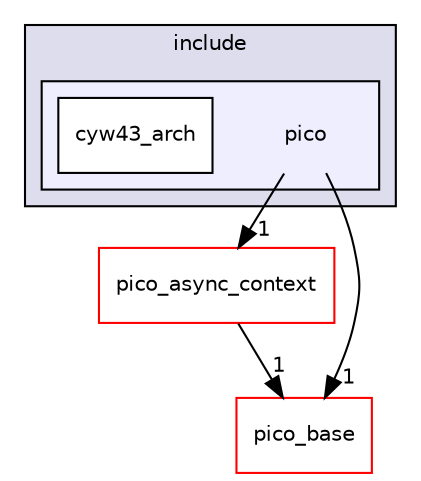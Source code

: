 digraph "pico_cyw43_arch/include/pico" {
  compound=true
  node [ fontsize="10", fontname="Helvetica"];
  edge [ labelfontsize="10", labelfontname="Helvetica"];
  subgraph clusterdir_70ea23c0fe09a55e331cc7993a5bfdfc {
    graph [ bgcolor="#ddddee", pencolor="black", label="include" fontname="Helvetica", fontsize="10", URL="dir_70ea23c0fe09a55e331cc7993a5bfdfc.html"]
  subgraph clusterdir_02eb54c2ac82db73b52757c73ebaddb6 {
    graph [ bgcolor="#eeeeff", pencolor="black", label="" URL="dir_02eb54c2ac82db73b52757c73ebaddb6.html"];
    dir_02eb54c2ac82db73b52757c73ebaddb6 [shape=plaintext label="pico"];
    dir_1a56c53615def1e1d12b263ccce9aa71 [shape=box label="cyw43_arch" color="black" fillcolor="white" style="filled" URL="dir_1a56c53615def1e1d12b263ccce9aa71.html"];
  }
  }
  dir_a9bad49c6feb32b30a0489a3284f07a6 [shape=box label="pico_async_context" fillcolor="white" style="filled" color="red" URL="dir_a9bad49c6feb32b30a0489a3284f07a6.html"];
  dir_ee4ba4c32933fd9d1c9bce216e67756d [shape=box label="pico_base" fillcolor="white" style="filled" color="red" URL="dir_ee4ba4c32933fd9d1c9bce216e67756d.html"];
  dir_02eb54c2ac82db73b52757c73ebaddb6->dir_a9bad49c6feb32b30a0489a3284f07a6 [headlabel="1", labeldistance=1.5 headhref="dir_000136_000123.html"];
  dir_02eb54c2ac82db73b52757c73ebaddb6->dir_ee4ba4c32933fd9d1c9bce216e67756d [headlabel="1", labeldistance=1.5 headhref="dir_000136_000007.html"];
  dir_a9bad49c6feb32b30a0489a3284f07a6->dir_ee4ba4c32933fd9d1c9bce216e67756d [headlabel="1", labeldistance=1.5 headhref="dir_000123_000007.html"];
}
